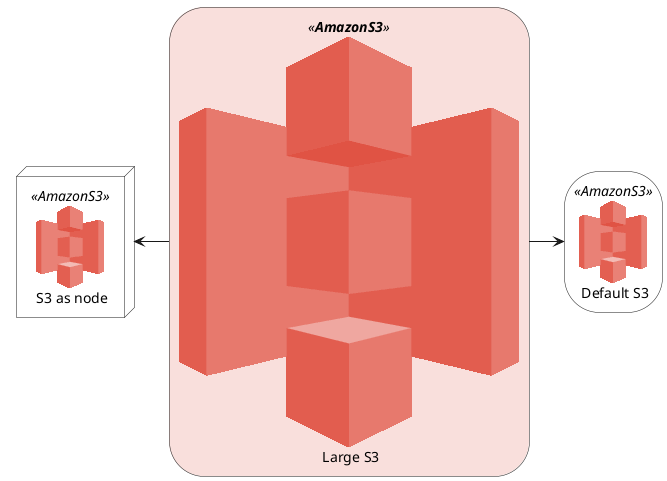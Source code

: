 @startuml
!include <aws/common>
!include <aws/Storage/AmazonS3/AmazonS3>
!include <aws/Storage/AmazonS3/AmazonS3_LARGE>
skinparam nodeBackgroundColor White
skinparam storage<<**AmazonS3**>> {
backgroundColor #F9DFDC
}
AMAZONS3(s3_internal,"Default S3")
AMAZONS3(s3_internal2,"S3 as node",node)
AMAZONS3_LARGE(s3_partner,"Large S3")
s3_internal2 <-r- s3_partner
s3_internal <-l- s3_partner
@enduml
